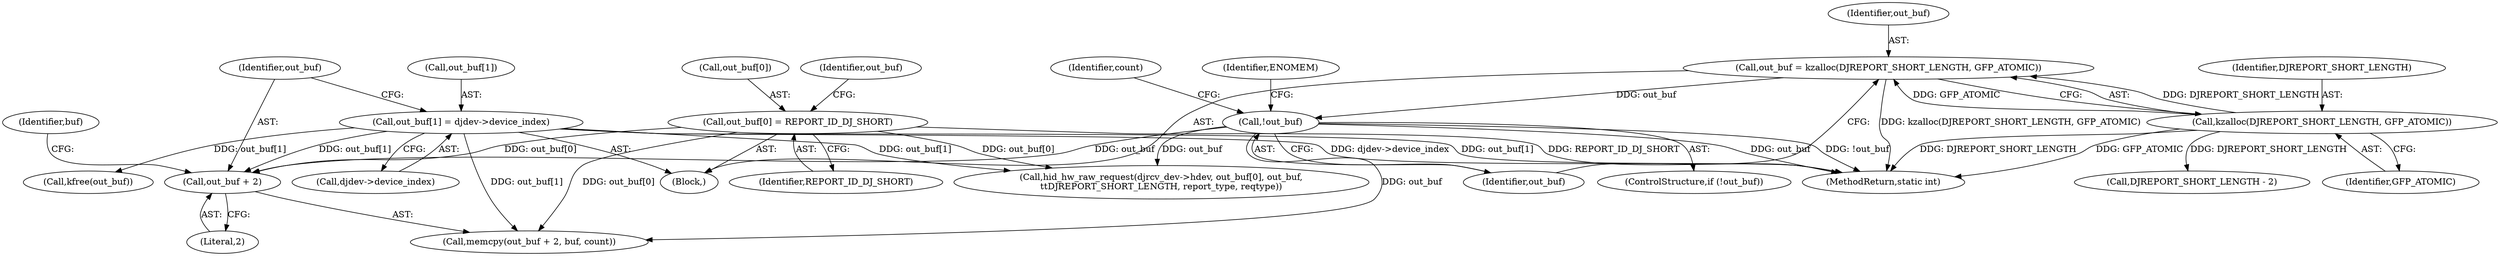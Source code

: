 digraph "0_linux_51217e69697fba92a06e07e16f55c9a52d8e8945@pointer" {
"1000166" [label="(Call,out_buf + 2)"];
"1000158" [label="(Call,out_buf[1] = djdev->device_index)"];
"1000153" [label="(Call,out_buf[0] = REPORT_ID_DJ_SHORT)"];
"1000137" [label="(Call,!out_buf)"];
"1000131" [label="(Call,out_buf = kzalloc(DJREPORT_SHORT_LENGTH, GFP_ATOMIC))"];
"1000133" [label="(Call,kzalloc(DJREPORT_SHORT_LENGTH, GFP_ATOMIC))"];
"1000157" [label="(Identifier,REPORT_ID_DJ_SHORT)"];
"1000154" [label="(Call,out_buf[0])"];
"1000141" [label="(Identifier,ENOMEM)"];
"1000162" [label="(Call,djdev->device_index)"];
"1000138" [label="(Identifier,out_buf)"];
"1000153" [label="(Call,out_buf[0] = REPORT_ID_DJ_SHORT)"];
"1000168" [label="(Literal,2)"];
"1000173" [label="(Call,hid_hw_raw_request(djrcv_dev->hdev, out_buf[0], out_buf,\n\t\tDJREPORT_SHORT_LENGTH, report_type, reqtype))"];
"1000136" [label="(ControlStructure,if (!out_buf))"];
"1000135" [label="(Identifier,GFP_ATOMIC)"];
"1000160" [label="(Identifier,out_buf)"];
"1000169" [label="(Identifier,buf)"];
"1000165" [label="(Call,memcpy(out_buf + 2, buf, count))"];
"1000131" [label="(Call,out_buf = kzalloc(DJREPORT_SHORT_LENGTH, GFP_ATOMIC))"];
"1000133" [label="(Call,kzalloc(DJREPORT_SHORT_LENGTH, GFP_ATOMIC))"];
"1000107" [label="(Block,)"];
"1000134" [label="(Identifier,DJREPORT_SHORT_LENGTH)"];
"1000145" [label="(Call,DJREPORT_SHORT_LENGTH - 2)"];
"1000184" [label="(Call,kfree(out_buf))"];
"1000132" [label="(Identifier,out_buf)"];
"1000158" [label="(Call,out_buf[1] = djdev->device_index)"];
"1000167" [label="(Identifier,out_buf)"];
"1000137" [label="(Call,!out_buf)"];
"1000188" [label="(MethodReturn,static int)"];
"1000166" [label="(Call,out_buf + 2)"];
"1000159" [label="(Call,out_buf[1])"];
"1000144" [label="(Identifier,count)"];
"1000166" -> "1000165"  [label="AST: "];
"1000166" -> "1000168"  [label="CFG: "];
"1000167" -> "1000166"  [label="AST: "];
"1000168" -> "1000166"  [label="AST: "];
"1000169" -> "1000166"  [label="CFG: "];
"1000158" -> "1000166"  [label="DDG: out_buf[1]"];
"1000153" -> "1000166"  [label="DDG: out_buf[0]"];
"1000137" -> "1000166"  [label="DDG: out_buf"];
"1000158" -> "1000107"  [label="AST: "];
"1000158" -> "1000162"  [label="CFG: "];
"1000159" -> "1000158"  [label="AST: "];
"1000162" -> "1000158"  [label="AST: "];
"1000167" -> "1000158"  [label="CFG: "];
"1000158" -> "1000188"  [label="DDG: djdev->device_index"];
"1000158" -> "1000188"  [label="DDG: out_buf[1]"];
"1000158" -> "1000165"  [label="DDG: out_buf[1]"];
"1000158" -> "1000173"  [label="DDG: out_buf[1]"];
"1000158" -> "1000184"  [label="DDG: out_buf[1]"];
"1000153" -> "1000107"  [label="AST: "];
"1000153" -> "1000157"  [label="CFG: "];
"1000154" -> "1000153"  [label="AST: "];
"1000157" -> "1000153"  [label="AST: "];
"1000160" -> "1000153"  [label="CFG: "];
"1000153" -> "1000188"  [label="DDG: REPORT_ID_DJ_SHORT"];
"1000153" -> "1000165"  [label="DDG: out_buf[0]"];
"1000153" -> "1000173"  [label="DDG: out_buf[0]"];
"1000137" -> "1000136"  [label="AST: "];
"1000137" -> "1000138"  [label="CFG: "];
"1000138" -> "1000137"  [label="AST: "];
"1000141" -> "1000137"  [label="CFG: "];
"1000144" -> "1000137"  [label="CFG: "];
"1000137" -> "1000188"  [label="DDG: out_buf"];
"1000137" -> "1000188"  [label="DDG: !out_buf"];
"1000131" -> "1000137"  [label="DDG: out_buf"];
"1000137" -> "1000165"  [label="DDG: out_buf"];
"1000137" -> "1000173"  [label="DDG: out_buf"];
"1000131" -> "1000107"  [label="AST: "];
"1000131" -> "1000133"  [label="CFG: "];
"1000132" -> "1000131"  [label="AST: "];
"1000133" -> "1000131"  [label="AST: "];
"1000138" -> "1000131"  [label="CFG: "];
"1000131" -> "1000188"  [label="DDG: kzalloc(DJREPORT_SHORT_LENGTH, GFP_ATOMIC)"];
"1000133" -> "1000131"  [label="DDG: DJREPORT_SHORT_LENGTH"];
"1000133" -> "1000131"  [label="DDG: GFP_ATOMIC"];
"1000133" -> "1000135"  [label="CFG: "];
"1000134" -> "1000133"  [label="AST: "];
"1000135" -> "1000133"  [label="AST: "];
"1000133" -> "1000188"  [label="DDG: DJREPORT_SHORT_LENGTH"];
"1000133" -> "1000188"  [label="DDG: GFP_ATOMIC"];
"1000133" -> "1000145"  [label="DDG: DJREPORT_SHORT_LENGTH"];
}
